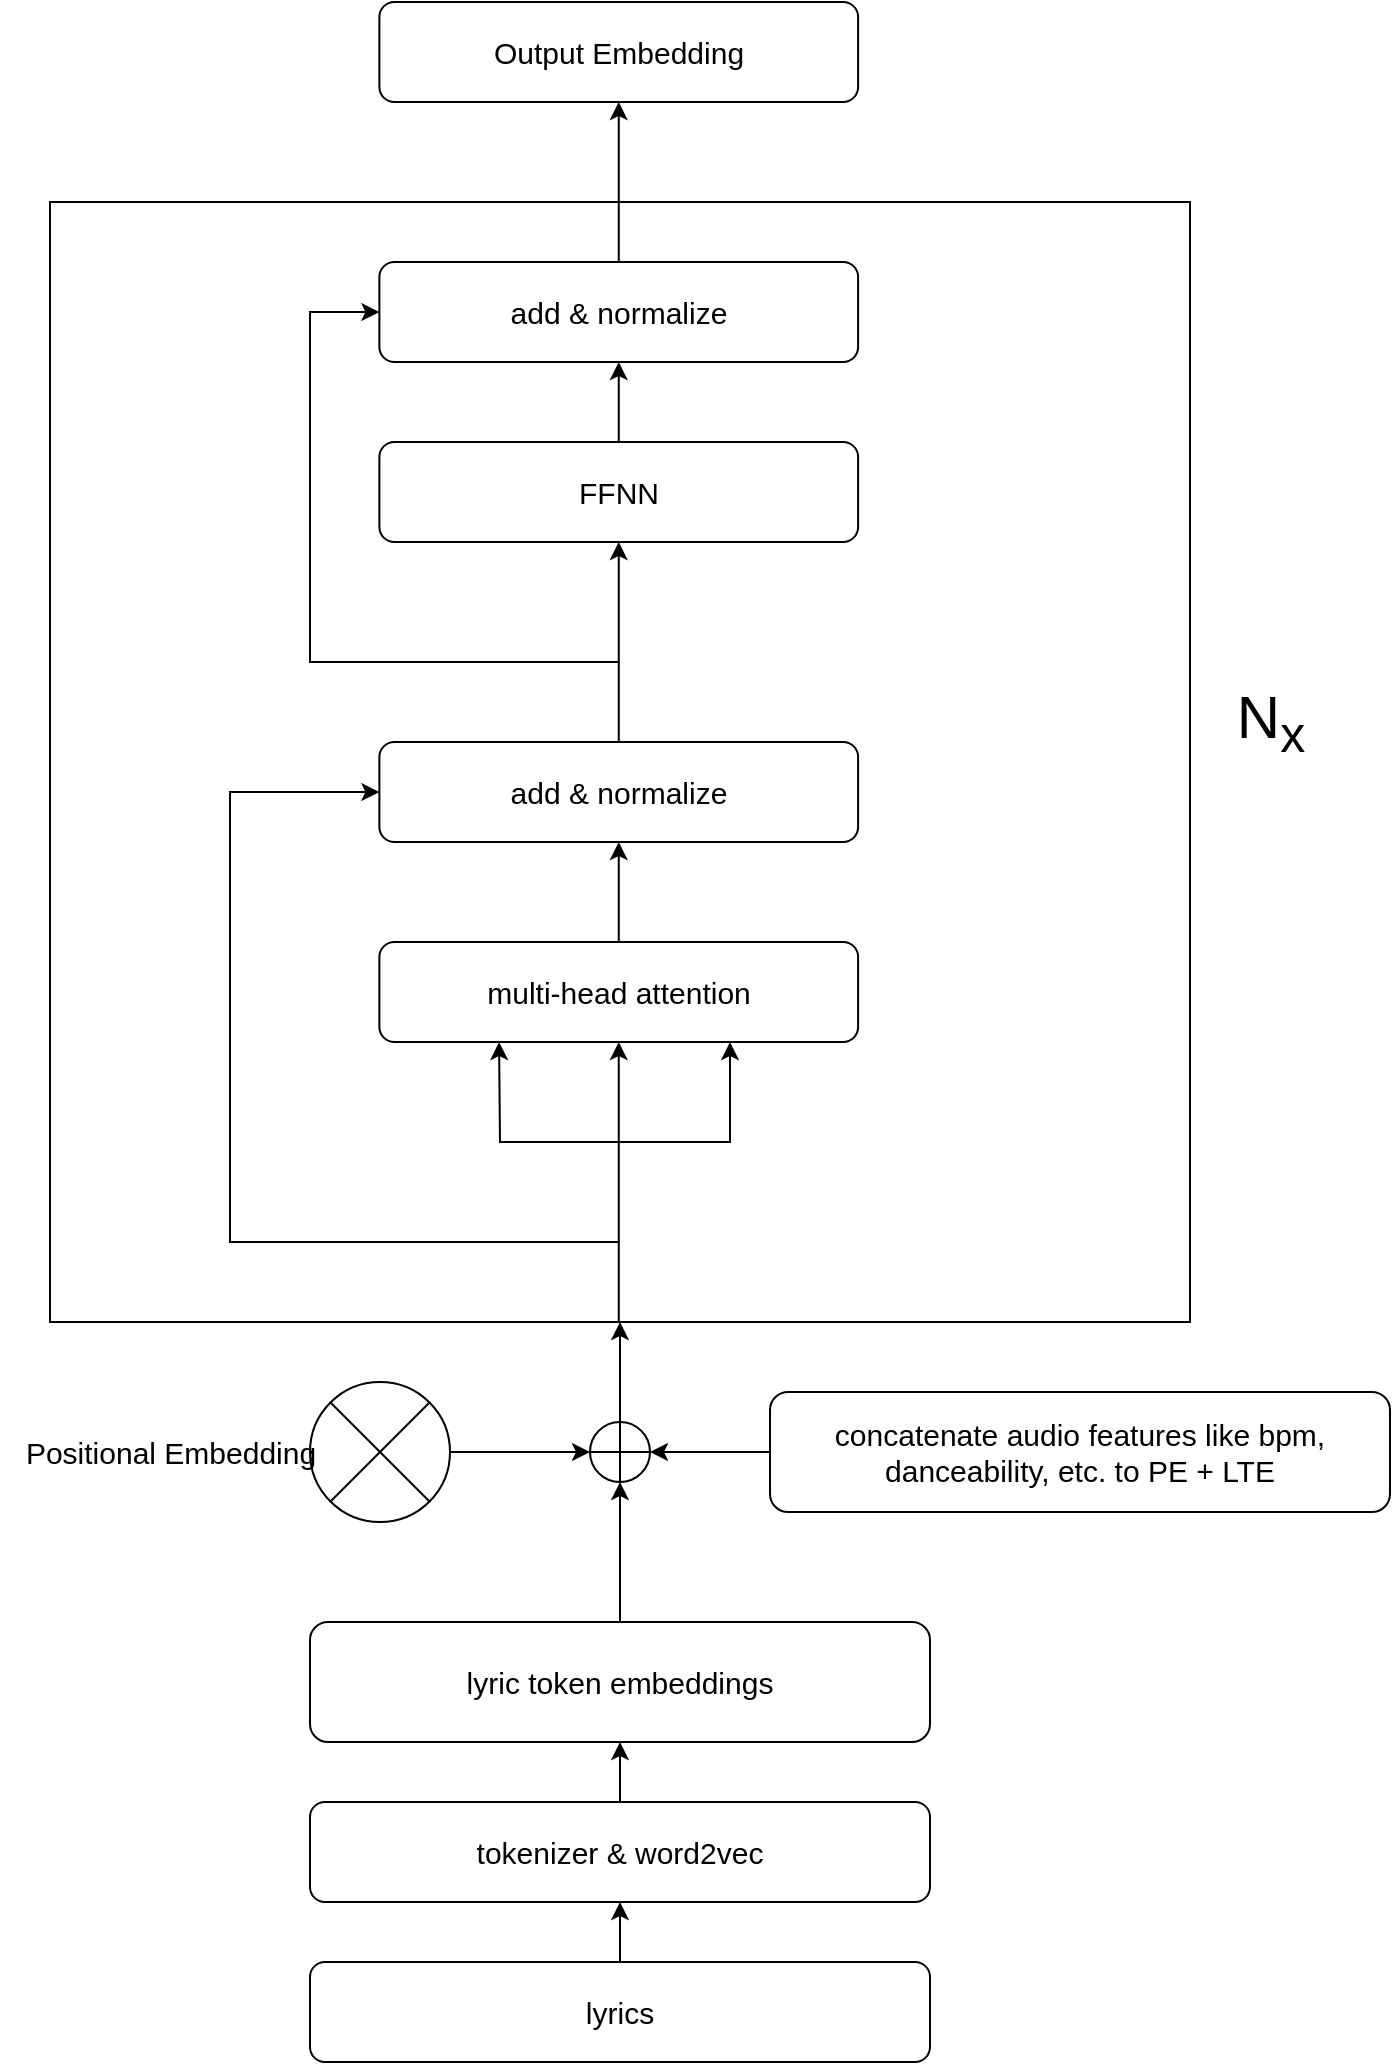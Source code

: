 <mxfile version="26.2.14">
  <diagram name="Page-1" id="e1je9OBRJz01aRrewouZ">
    <mxGraphModel dx="2066" dy="1272" grid="1" gridSize="10" guides="1" tooltips="1" connect="1" arrows="1" fold="1" page="1" pageScale="1" pageWidth="850" pageHeight="1100" math="0" shadow="0">
      <root>
        <mxCell id="0" />
        <mxCell id="1" parent="0" />
        <mxCell id="NfTBM7E0rGKnO6-iuCYB-21" value="" style="edgeStyle=orthogonalEdgeStyle;rounded=0;orthogonalLoop=1;jettySize=auto;html=1;" parent="1" source="NfTBM7E0rGKnO6-iuCYB-1" target="NfTBM7E0rGKnO6-iuCYB-20" edge="1">
          <mxGeometry relative="1" as="geometry" />
        </mxCell>
        <mxCell id="NfTBM7E0rGKnO6-iuCYB-1" value="&lt;font style=&quot;font-size: 15px;&quot;&gt;lyric token embeddings&lt;/font&gt;" style="rounded=1;whiteSpace=wrap;html=1;" parent="1" vertex="1">
          <mxGeometry x="260" y="850" width="310" height="60" as="geometry" />
        </mxCell>
        <mxCell id="NfTBM7E0rGKnO6-iuCYB-22" value="" style="edgeStyle=orthogonalEdgeStyle;rounded=0;orthogonalLoop=1;jettySize=auto;html=1;" parent="1" source="NfTBM7E0rGKnO6-iuCYB-7" target="NfTBM7E0rGKnO6-iuCYB-20" edge="1">
          <mxGeometry relative="1" as="geometry" />
        </mxCell>
        <mxCell id="NfTBM7E0rGKnO6-iuCYB-7" value="" style="verticalLabelPosition=bottom;verticalAlign=top;html=1;shape=mxgraph.flowchart.or;" parent="1" vertex="1">
          <mxGeometry x="260" y="730" width="70" height="70" as="geometry" />
        </mxCell>
        <mxCell id="NfTBM7E0rGKnO6-iuCYB-10" value="&lt;font style=&quot;font-size: 15px;&quot;&gt;&lt;span style=&quot;text-wrap-mode: wrap;&quot;&gt;&lt;font style=&quot;&quot;&gt;Positional Emb&lt;/font&gt;&lt;/span&gt;&lt;span style=&quot;text-wrap-mode: wrap;&quot;&gt;edding&lt;/span&gt;&lt;/font&gt;" style="text;html=1;align=center;verticalAlign=middle;resizable=0;points=[];autosize=1;strokeColor=none;fillColor=none;" parent="1" vertex="1">
          <mxGeometry x="105" y="750" width="170" height="30" as="geometry" />
        </mxCell>
        <mxCell id="NfTBM7E0rGKnO6-iuCYB-26" value="" style="edgeStyle=orthogonalEdgeStyle;rounded=0;orthogonalLoop=1;jettySize=auto;html=1;" parent="1" source="NfTBM7E0rGKnO6-iuCYB-25" target="NfTBM7E0rGKnO6-iuCYB-20" edge="1">
          <mxGeometry relative="1" as="geometry" />
        </mxCell>
        <mxCell id="NfTBM7E0rGKnO6-iuCYB-34" style="edgeStyle=orthogonalEdgeStyle;rounded=0;orthogonalLoop=1;jettySize=auto;html=1;" parent="1" source="NfTBM7E0rGKnO6-iuCYB-20" target="NfTBM7E0rGKnO6-iuCYB-27" edge="1">
          <mxGeometry relative="1" as="geometry" />
        </mxCell>
        <mxCell id="NfTBM7E0rGKnO6-iuCYB-20" value="" style="shape=sumEllipse;perimeter=ellipsePerimeter;html=1;backgroundOutline=1;rotation=45;" parent="1" vertex="1">
          <mxGeometry x="400" y="750" width="30" height="30" as="geometry" />
        </mxCell>
        <mxCell id="NfTBM7E0rGKnO6-iuCYB-25" value="&lt;font style=&quot;font-size: 15px;&quot;&gt;concatenate audio features like bpm, danceability, etc. to PE + LTE&lt;/font&gt;" style="rounded=1;whiteSpace=wrap;html=1;" parent="1" vertex="1">
          <mxGeometry x="490" y="735" width="310" height="60" as="geometry" />
        </mxCell>
        <mxCell id="NfTBM7E0rGKnO6-iuCYB-27" value="" style="rounded=0;whiteSpace=wrap;html=1;" parent="1" vertex="1">
          <mxGeometry x="130" y="140" width="570" height="560" as="geometry" />
        </mxCell>
        <mxCell id="NfTBM7E0rGKnO6-iuCYB-35" style="edgeStyle=orthogonalEdgeStyle;rounded=0;orthogonalLoop=1;jettySize=auto;html=1;entryX=0.5;entryY=1;entryDx=0;entryDy=0;" parent="1" source="NfTBM7E0rGKnO6-iuCYB-27" target="NfTBM7E0rGKnO6-iuCYB-31" edge="1">
          <mxGeometry relative="1" as="geometry">
            <Array as="points">
              <mxPoint x="330" y="630" />
              <mxPoint x="330" y="630" />
            </Array>
          </mxGeometry>
        </mxCell>
        <mxCell id="NfTBM7E0rGKnO6-iuCYB-48" value="" style="edgeStyle=orthogonalEdgeStyle;rounded=0;orthogonalLoop=1;jettySize=auto;html=1;" parent="1" source="NfTBM7E0rGKnO6-iuCYB-31" target="NfTBM7E0rGKnO6-iuCYB-47" edge="1">
          <mxGeometry relative="1" as="geometry" />
        </mxCell>
        <mxCell id="NfTBM7E0rGKnO6-iuCYB-31" value="&lt;font style=&quot;font-size: 15px;&quot;&gt;multi-head attention&lt;/font&gt;" style="rounded=1;whiteSpace=wrap;html=1;" parent="1" vertex="1">
          <mxGeometry x="294.69" y="510" width="239.37" height="50" as="geometry" />
        </mxCell>
        <mxCell id="NfTBM7E0rGKnO6-iuCYB-41" value="" style="endArrow=classic;html=1;rounded=0;entryX=0.25;entryY=1;entryDx=0;entryDy=0;" parent="1" target="NfTBM7E0rGKnO6-iuCYB-31" edge="1">
          <mxGeometry width="50" height="50" relative="1" as="geometry">
            <mxPoint x="415" y="610" as="sourcePoint" />
            <mxPoint x="300" y="560" as="targetPoint" />
            <Array as="points">
              <mxPoint x="355" y="610" />
            </Array>
          </mxGeometry>
        </mxCell>
        <mxCell id="NfTBM7E0rGKnO6-iuCYB-45" value="" style="endArrow=classic;html=1;rounded=0;entryX=0;entryY=0.5;entryDx=0;entryDy=0;" parent="1" target="NfTBM7E0rGKnO6-iuCYB-47" edge="1">
          <mxGeometry width="50" height="50" relative="1" as="geometry">
            <mxPoint x="415" y="660" as="sourcePoint" />
            <mxPoint x="415" y="490" as="targetPoint" />
            <Array as="points">
              <mxPoint x="280" y="660" />
              <mxPoint x="220" y="660" />
              <mxPoint x="220" y="435" />
            </Array>
          </mxGeometry>
        </mxCell>
        <mxCell id="NfTBM7E0rGKnO6-iuCYB-46" value="" style="endArrow=classic;html=1;rounded=0;entryX=0.25;entryY=1;entryDx=0;entryDy=0;" parent="1" edge="1">
          <mxGeometry width="50" height="50" relative="1" as="geometry">
            <mxPoint x="410" y="610" as="sourcePoint" />
            <mxPoint x="470" y="560" as="targetPoint" />
            <Array as="points">
              <mxPoint x="470" y="610" />
            </Array>
          </mxGeometry>
        </mxCell>
        <mxCell id="NfTBM7E0rGKnO6-iuCYB-52" value="" style="edgeStyle=orthogonalEdgeStyle;rounded=0;orthogonalLoop=1;jettySize=auto;html=1;" parent="1" source="NfTBM7E0rGKnO6-iuCYB-47" target="NfTBM7E0rGKnO6-iuCYB-49" edge="1">
          <mxGeometry relative="1" as="geometry" />
        </mxCell>
        <mxCell id="NfTBM7E0rGKnO6-iuCYB-47" value="&lt;font style=&quot;font-size: 15px;&quot;&gt;add &amp;amp; normalize&lt;/font&gt;" style="rounded=1;whiteSpace=wrap;html=1;" parent="1" vertex="1">
          <mxGeometry x="294.69" y="410" width="239.37" height="50" as="geometry" />
        </mxCell>
        <mxCell id="NfTBM7E0rGKnO6-iuCYB-54" value="" style="edgeStyle=orthogonalEdgeStyle;rounded=0;orthogonalLoop=1;jettySize=auto;html=1;" parent="1" source="NfTBM7E0rGKnO6-iuCYB-49" target="NfTBM7E0rGKnO6-iuCYB-50" edge="1">
          <mxGeometry relative="1" as="geometry" />
        </mxCell>
        <mxCell id="NfTBM7E0rGKnO6-iuCYB-49" value="&lt;font style=&quot;font-size: 15px;&quot;&gt;FFNN&lt;/font&gt;" style="rounded=1;whiteSpace=wrap;html=1;" parent="1" vertex="1">
          <mxGeometry x="294.69" y="260" width="239.37" height="50" as="geometry" />
        </mxCell>
        <mxCell id="NfTBM7E0rGKnO6-iuCYB-59" style="edgeStyle=orthogonalEdgeStyle;rounded=0;orthogonalLoop=1;jettySize=auto;html=1;entryX=0.5;entryY=1;entryDx=0;entryDy=0;" parent="1" source="NfTBM7E0rGKnO6-iuCYB-50" target="NfTBM7E0rGKnO6-iuCYB-51" edge="1">
          <mxGeometry relative="1" as="geometry" />
        </mxCell>
        <mxCell id="NfTBM7E0rGKnO6-iuCYB-50" value="&lt;font style=&quot;font-size: 15px;&quot;&gt;add &amp;amp; normalize&lt;/font&gt;" style="rounded=1;whiteSpace=wrap;html=1;" parent="1" vertex="1">
          <mxGeometry x="294.69" y="170" width="239.37" height="50" as="geometry" />
        </mxCell>
        <mxCell id="NfTBM7E0rGKnO6-iuCYB-51" value="&lt;font style=&quot;font-size: 15px;&quot;&gt;Output Embedding&lt;/font&gt;" style="rounded=1;whiteSpace=wrap;html=1;" parent="1" vertex="1">
          <mxGeometry x="294.69" y="40" width="239.37" height="50" as="geometry" />
        </mxCell>
        <mxCell id="NfTBM7E0rGKnO6-iuCYB-53" value="" style="endArrow=classic;html=1;rounded=0;entryX=0;entryY=0.5;entryDx=0;entryDy=0;" parent="1" target="NfTBM7E0rGKnO6-iuCYB-50" edge="1">
          <mxGeometry width="50" height="50" relative="1" as="geometry">
            <mxPoint x="415" y="370" as="sourcePoint" />
            <mxPoint x="415" y="240" as="targetPoint" />
            <Array as="points">
              <mxPoint x="260" y="370" />
              <mxPoint x="260" y="195" />
            </Array>
          </mxGeometry>
        </mxCell>
        <mxCell id="NfTBM7E0rGKnO6-iuCYB-61" value="&lt;font style=&quot;font-size: 30px;&quot;&gt;N&lt;sub style=&quot;&quot;&gt;x&lt;/sub&gt;&lt;/font&gt;" style="text;html=1;align=center;verticalAlign=middle;resizable=0;points=[];autosize=1;strokeColor=none;fillColor=none;" parent="1" vertex="1">
          <mxGeometry x="710" y="370" width="60" height="60" as="geometry" />
        </mxCell>
        <mxCell id="NfTBM7E0rGKnO6-iuCYB-66" value="" style="edgeStyle=orthogonalEdgeStyle;rounded=0;orthogonalLoop=1;jettySize=auto;html=1;" parent="1" source="NfTBM7E0rGKnO6-iuCYB-62" target="NfTBM7E0rGKnO6-iuCYB-65" edge="1">
          <mxGeometry relative="1" as="geometry" />
        </mxCell>
        <mxCell id="NfTBM7E0rGKnO6-iuCYB-62" value="&lt;font style=&quot;font-size: 15px;&quot;&gt;lyrics&lt;/font&gt;" style="rounded=1;whiteSpace=wrap;html=1;" parent="1" vertex="1">
          <mxGeometry x="260" y="1020" width="310" height="50" as="geometry" />
        </mxCell>
        <mxCell id="NfTBM7E0rGKnO6-iuCYB-67" value="" style="edgeStyle=orthogonalEdgeStyle;rounded=0;orthogonalLoop=1;jettySize=auto;html=1;" parent="1" source="NfTBM7E0rGKnO6-iuCYB-65" target="NfTBM7E0rGKnO6-iuCYB-1" edge="1">
          <mxGeometry relative="1" as="geometry" />
        </mxCell>
        <mxCell id="NfTBM7E0rGKnO6-iuCYB-65" value="&lt;font style=&quot;font-size: 15px;&quot;&gt;tokenizer &amp;amp; word2vec&lt;/font&gt;" style="rounded=1;whiteSpace=wrap;html=1;" parent="1" vertex="1">
          <mxGeometry x="260" y="940" width="310" height="50" as="geometry" />
        </mxCell>
      </root>
    </mxGraphModel>
  </diagram>
</mxfile>
